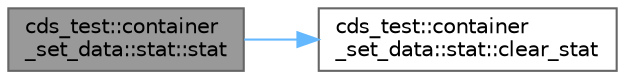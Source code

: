 digraph "cds_test::container_set_data::stat::stat"
{
 // LATEX_PDF_SIZE
  bgcolor="transparent";
  edge [fontname=Helvetica,fontsize=10,labelfontname=Helvetica,labelfontsize=10];
  node [fontname=Helvetica,fontsize=10,shape=box,height=0.2,width=0.4];
  rankdir="LR";
  Node1 [id="Node000001",label="cds_test::container\l_set_data::stat::stat",height=0.2,width=0.4,color="gray40", fillcolor="grey60", style="filled", fontcolor="black",tooltip=" "];
  Node1 -> Node2 [id="edge1_Node000001_Node000002",color="steelblue1",style="solid",tooltip=" "];
  Node2 [id="Node000002",label="cds_test::container\l_set_data::stat::clear_stat",height=0.2,width=0.4,color="grey40", fillcolor="white", style="filled",URL="$structcds__test_1_1container__set__data_1_1stat.html#ac69e4567989525a607580942d9efe53e",tooltip=" "];
}
